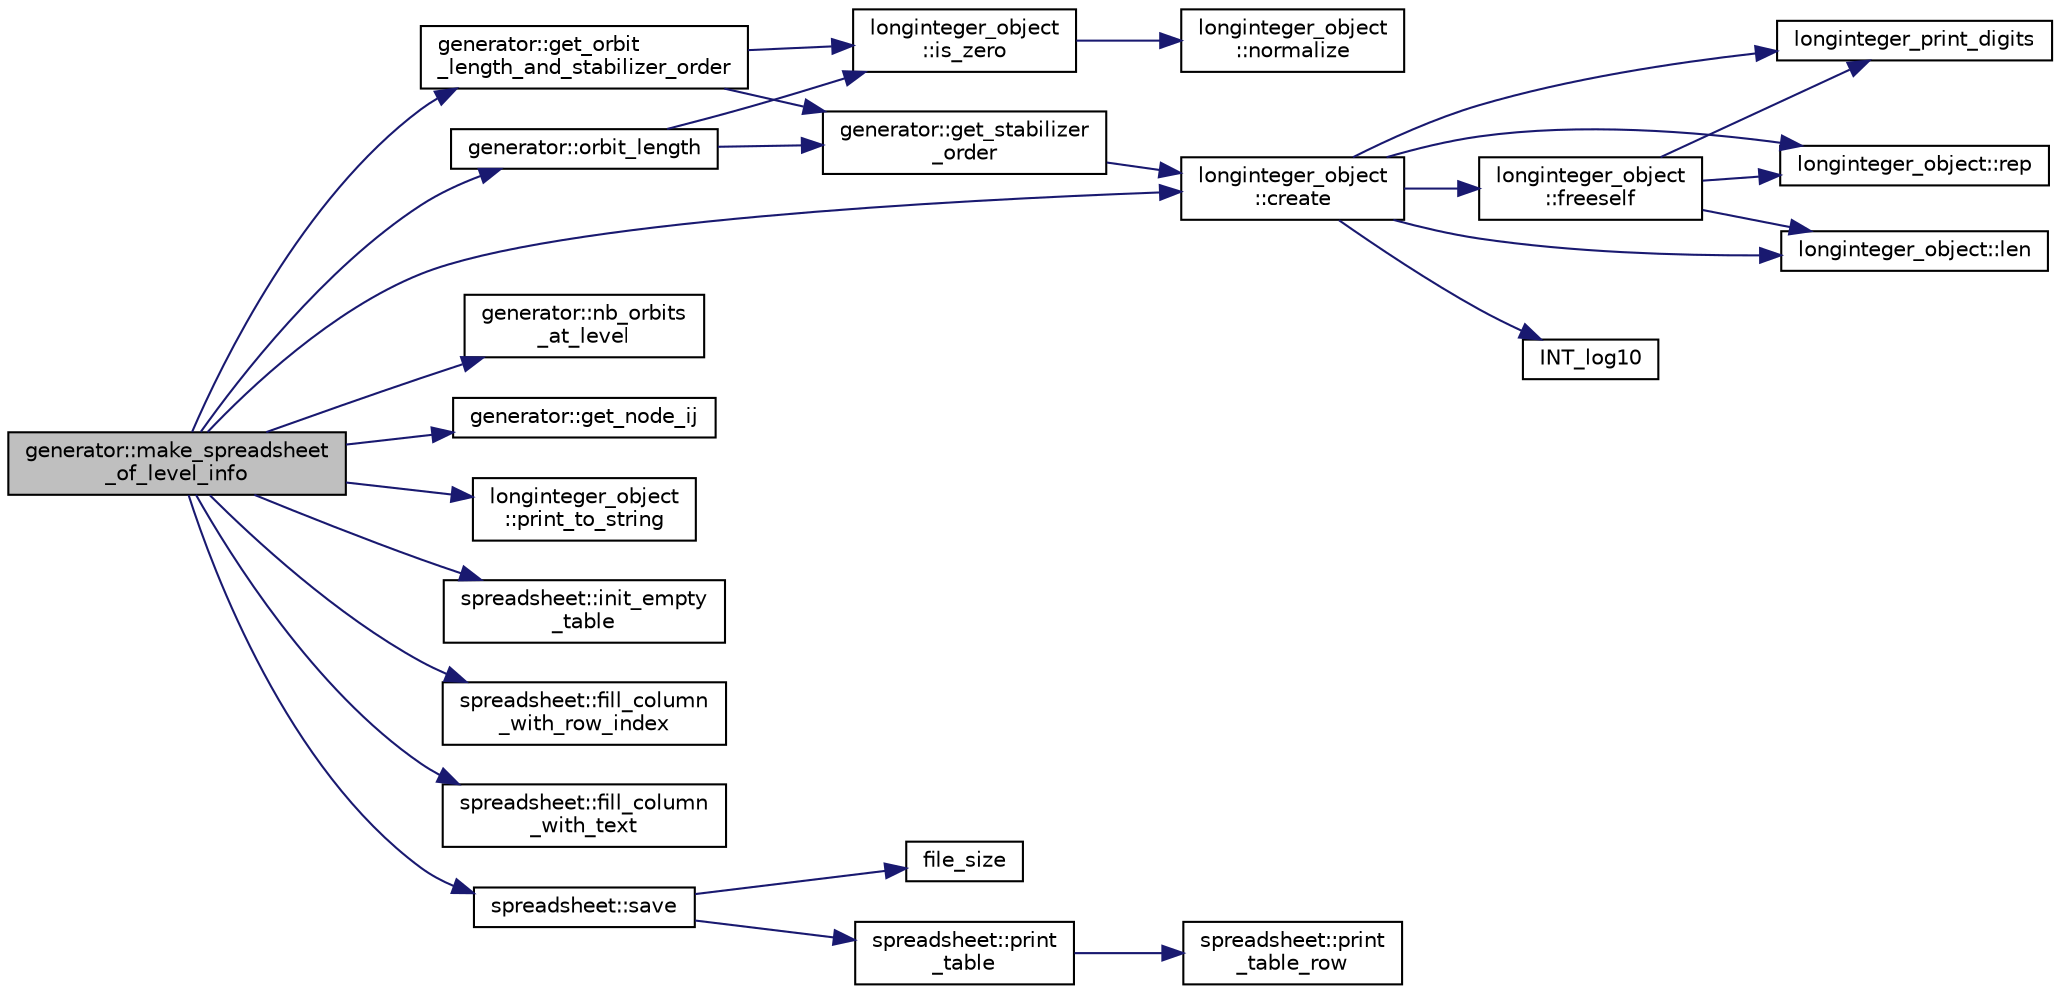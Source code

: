digraph "generator::make_spreadsheet_of_level_info"
{
  edge [fontname="Helvetica",fontsize="10",labelfontname="Helvetica",labelfontsize="10"];
  node [fontname="Helvetica",fontsize="10",shape=record];
  rankdir="LR";
  Node13918 [label="generator::make_spreadsheet\l_of_level_info",height=0.2,width=0.4,color="black", fillcolor="grey75", style="filled", fontcolor="black"];
  Node13918 -> Node13919 [color="midnightblue",fontsize="10",style="solid",fontname="Helvetica"];
  Node13919 [label="generator::orbit_length",height=0.2,width=0.4,color="black", fillcolor="white", style="filled",URL="$d7/d73/classgenerator.html#a38a102d644c03c18ad901f1a815a7f6c"];
  Node13919 -> Node13920 [color="midnightblue",fontsize="10",style="solid",fontname="Helvetica"];
  Node13920 [label="generator::get_stabilizer\l_order",height=0.2,width=0.4,color="black", fillcolor="white", style="filled",URL="$d7/d73/classgenerator.html#a2a03fc974c76e47e999f3abc99e6b81d"];
  Node13920 -> Node13921 [color="midnightblue",fontsize="10",style="solid",fontname="Helvetica"];
  Node13921 [label="longinteger_object\l::create",height=0.2,width=0.4,color="black", fillcolor="white", style="filled",URL="$dd/d7e/classlonginteger__object.html#a95d2eebc60849c3963a49298b1f498c2"];
  Node13921 -> Node13922 [color="midnightblue",fontsize="10",style="solid",fontname="Helvetica"];
  Node13922 [label="longinteger_object\l::freeself",height=0.2,width=0.4,color="black", fillcolor="white", style="filled",URL="$dd/d7e/classlonginteger__object.html#a06450f8c4795d81da6d680830ef958a1"];
  Node13922 -> Node13923 [color="midnightblue",fontsize="10",style="solid",fontname="Helvetica"];
  Node13923 [label="longinteger_print_digits",height=0.2,width=0.4,color="black", fillcolor="white", style="filled",URL="$de/dc5/algebra__and__number__theory_8h.html#ac2bac7b12f5b6440b8dad275cd7a157d"];
  Node13922 -> Node13924 [color="midnightblue",fontsize="10",style="solid",fontname="Helvetica"];
  Node13924 [label="longinteger_object::rep",height=0.2,width=0.4,color="black", fillcolor="white", style="filled",URL="$dd/d7e/classlonginteger__object.html#a3ecaf12738cc721d281c416503f241e2"];
  Node13922 -> Node13925 [color="midnightblue",fontsize="10",style="solid",fontname="Helvetica"];
  Node13925 [label="longinteger_object::len",height=0.2,width=0.4,color="black", fillcolor="white", style="filled",URL="$dd/d7e/classlonginteger__object.html#a0bfeae35be8a6fd44ed7f76413596ab1"];
  Node13921 -> Node13926 [color="midnightblue",fontsize="10",style="solid",fontname="Helvetica"];
  Node13926 [label="INT_log10",height=0.2,width=0.4,color="black", fillcolor="white", style="filled",URL="$de/dc5/algebra__and__number__theory_8h.html#a98bc0a6c562370a355165d2538dac250"];
  Node13921 -> Node13923 [color="midnightblue",fontsize="10",style="solid",fontname="Helvetica"];
  Node13921 -> Node13924 [color="midnightblue",fontsize="10",style="solid",fontname="Helvetica"];
  Node13921 -> Node13925 [color="midnightblue",fontsize="10",style="solid",fontname="Helvetica"];
  Node13919 -> Node13927 [color="midnightblue",fontsize="10",style="solid",fontname="Helvetica"];
  Node13927 [label="longinteger_object\l::is_zero",height=0.2,width=0.4,color="black", fillcolor="white", style="filled",URL="$dd/d7e/classlonginteger__object.html#a0946732d08e5180a00480f4c40667101"];
  Node13927 -> Node13928 [color="midnightblue",fontsize="10",style="solid",fontname="Helvetica"];
  Node13928 [label="longinteger_object\l::normalize",height=0.2,width=0.4,color="black", fillcolor="white", style="filled",URL="$dd/d7e/classlonginteger__object.html#ae27040d862a5624e98fc9582daa889ee"];
  Node13918 -> Node13921 [color="midnightblue",fontsize="10",style="solid",fontname="Helvetica"];
  Node13918 -> Node13929 [color="midnightblue",fontsize="10",style="solid",fontname="Helvetica"];
  Node13929 [label="generator::nb_orbits\l_at_level",height=0.2,width=0.4,color="black", fillcolor="white", style="filled",URL="$d7/d73/classgenerator.html#a020f3d8378448310d044a4a24fadf301"];
  Node13918 -> Node13930 [color="midnightblue",fontsize="10",style="solid",fontname="Helvetica"];
  Node13930 [label="generator::get_orbit\l_length_and_stabilizer_order",height=0.2,width=0.4,color="black", fillcolor="white", style="filled",URL="$d7/d73/classgenerator.html#a3b61656a33d833f30f2ac88406186a36"];
  Node13930 -> Node13920 [color="midnightblue",fontsize="10",style="solid",fontname="Helvetica"];
  Node13930 -> Node13927 [color="midnightblue",fontsize="10",style="solid",fontname="Helvetica"];
  Node13918 -> Node13931 [color="midnightblue",fontsize="10",style="solid",fontname="Helvetica"];
  Node13931 [label="generator::get_node_ij",height=0.2,width=0.4,color="black", fillcolor="white", style="filled",URL="$d7/d73/classgenerator.html#a8cea5411b42336694738530732ede540"];
  Node13918 -> Node13932 [color="midnightblue",fontsize="10",style="solid",fontname="Helvetica"];
  Node13932 [label="longinteger_object\l::print_to_string",height=0.2,width=0.4,color="black", fillcolor="white", style="filled",URL="$dd/d7e/classlonginteger__object.html#abf29fedc2ef57bb6c8bcc8e1f052efda"];
  Node13918 -> Node13933 [color="midnightblue",fontsize="10",style="solid",fontname="Helvetica"];
  Node13933 [label="spreadsheet::init_empty\l_table",height=0.2,width=0.4,color="black", fillcolor="white", style="filled",URL="$d8/d11/classspreadsheet.html#ad941232fa1d9ccf29fcebb8e56c15681"];
  Node13918 -> Node13934 [color="midnightblue",fontsize="10",style="solid",fontname="Helvetica"];
  Node13934 [label="spreadsheet::fill_column\l_with_row_index",height=0.2,width=0.4,color="black", fillcolor="white", style="filled",URL="$d8/d11/classspreadsheet.html#a24ffe3a895380385eb9d60c1a4389157"];
  Node13918 -> Node13935 [color="midnightblue",fontsize="10",style="solid",fontname="Helvetica"];
  Node13935 [label="spreadsheet::fill_column\l_with_text",height=0.2,width=0.4,color="black", fillcolor="white", style="filled",URL="$d8/d11/classspreadsheet.html#a7b49e3dfb10f5cdd57bacd4d21a60e3c"];
  Node13918 -> Node13936 [color="midnightblue",fontsize="10",style="solid",fontname="Helvetica"];
  Node13936 [label="spreadsheet::save",height=0.2,width=0.4,color="black", fillcolor="white", style="filled",URL="$d8/d11/classspreadsheet.html#ac8744dac17eef1474584aae9551927f6"];
  Node13936 -> Node13937 [color="midnightblue",fontsize="10",style="solid",fontname="Helvetica"];
  Node13937 [label="spreadsheet::print\l_table",height=0.2,width=0.4,color="black", fillcolor="white", style="filled",URL="$d8/d11/classspreadsheet.html#a0760eae2a96ee698fef84cd8f2655197"];
  Node13937 -> Node13938 [color="midnightblue",fontsize="10",style="solid",fontname="Helvetica"];
  Node13938 [label="spreadsheet::print\l_table_row",height=0.2,width=0.4,color="black", fillcolor="white", style="filled",URL="$d8/d11/classspreadsheet.html#a4ce933b94f321f9eb1c4b212e44c5461"];
  Node13936 -> Node13939 [color="midnightblue",fontsize="10",style="solid",fontname="Helvetica"];
  Node13939 [label="file_size",height=0.2,width=0.4,color="black", fillcolor="white", style="filled",URL="$df/dbf/sajeeb_8_c.html#a5c37cf5785204b6e9adf647dc14d0e50"];
}
